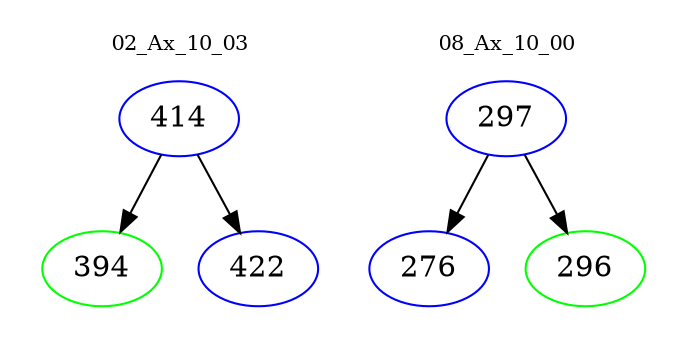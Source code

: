digraph{
subgraph cluster_0 {
color = white
label = "02_Ax_10_03";
fontsize=10;
T0_414 [label="414", color="blue"]
T0_414 -> T0_394 [color="black"]
T0_394 [label="394", color="green"]
T0_414 -> T0_422 [color="black"]
T0_422 [label="422", color="blue"]
}
subgraph cluster_1 {
color = white
label = "08_Ax_10_00";
fontsize=10;
T1_297 [label="297", color="blue"]
T1_297 -> T1_276 [color="black"]
T1_276 [label="276", color="blue"]
T1_297 -> T1_296 [color="black"]
T1_296 [label="296", color="green"]
}
}
